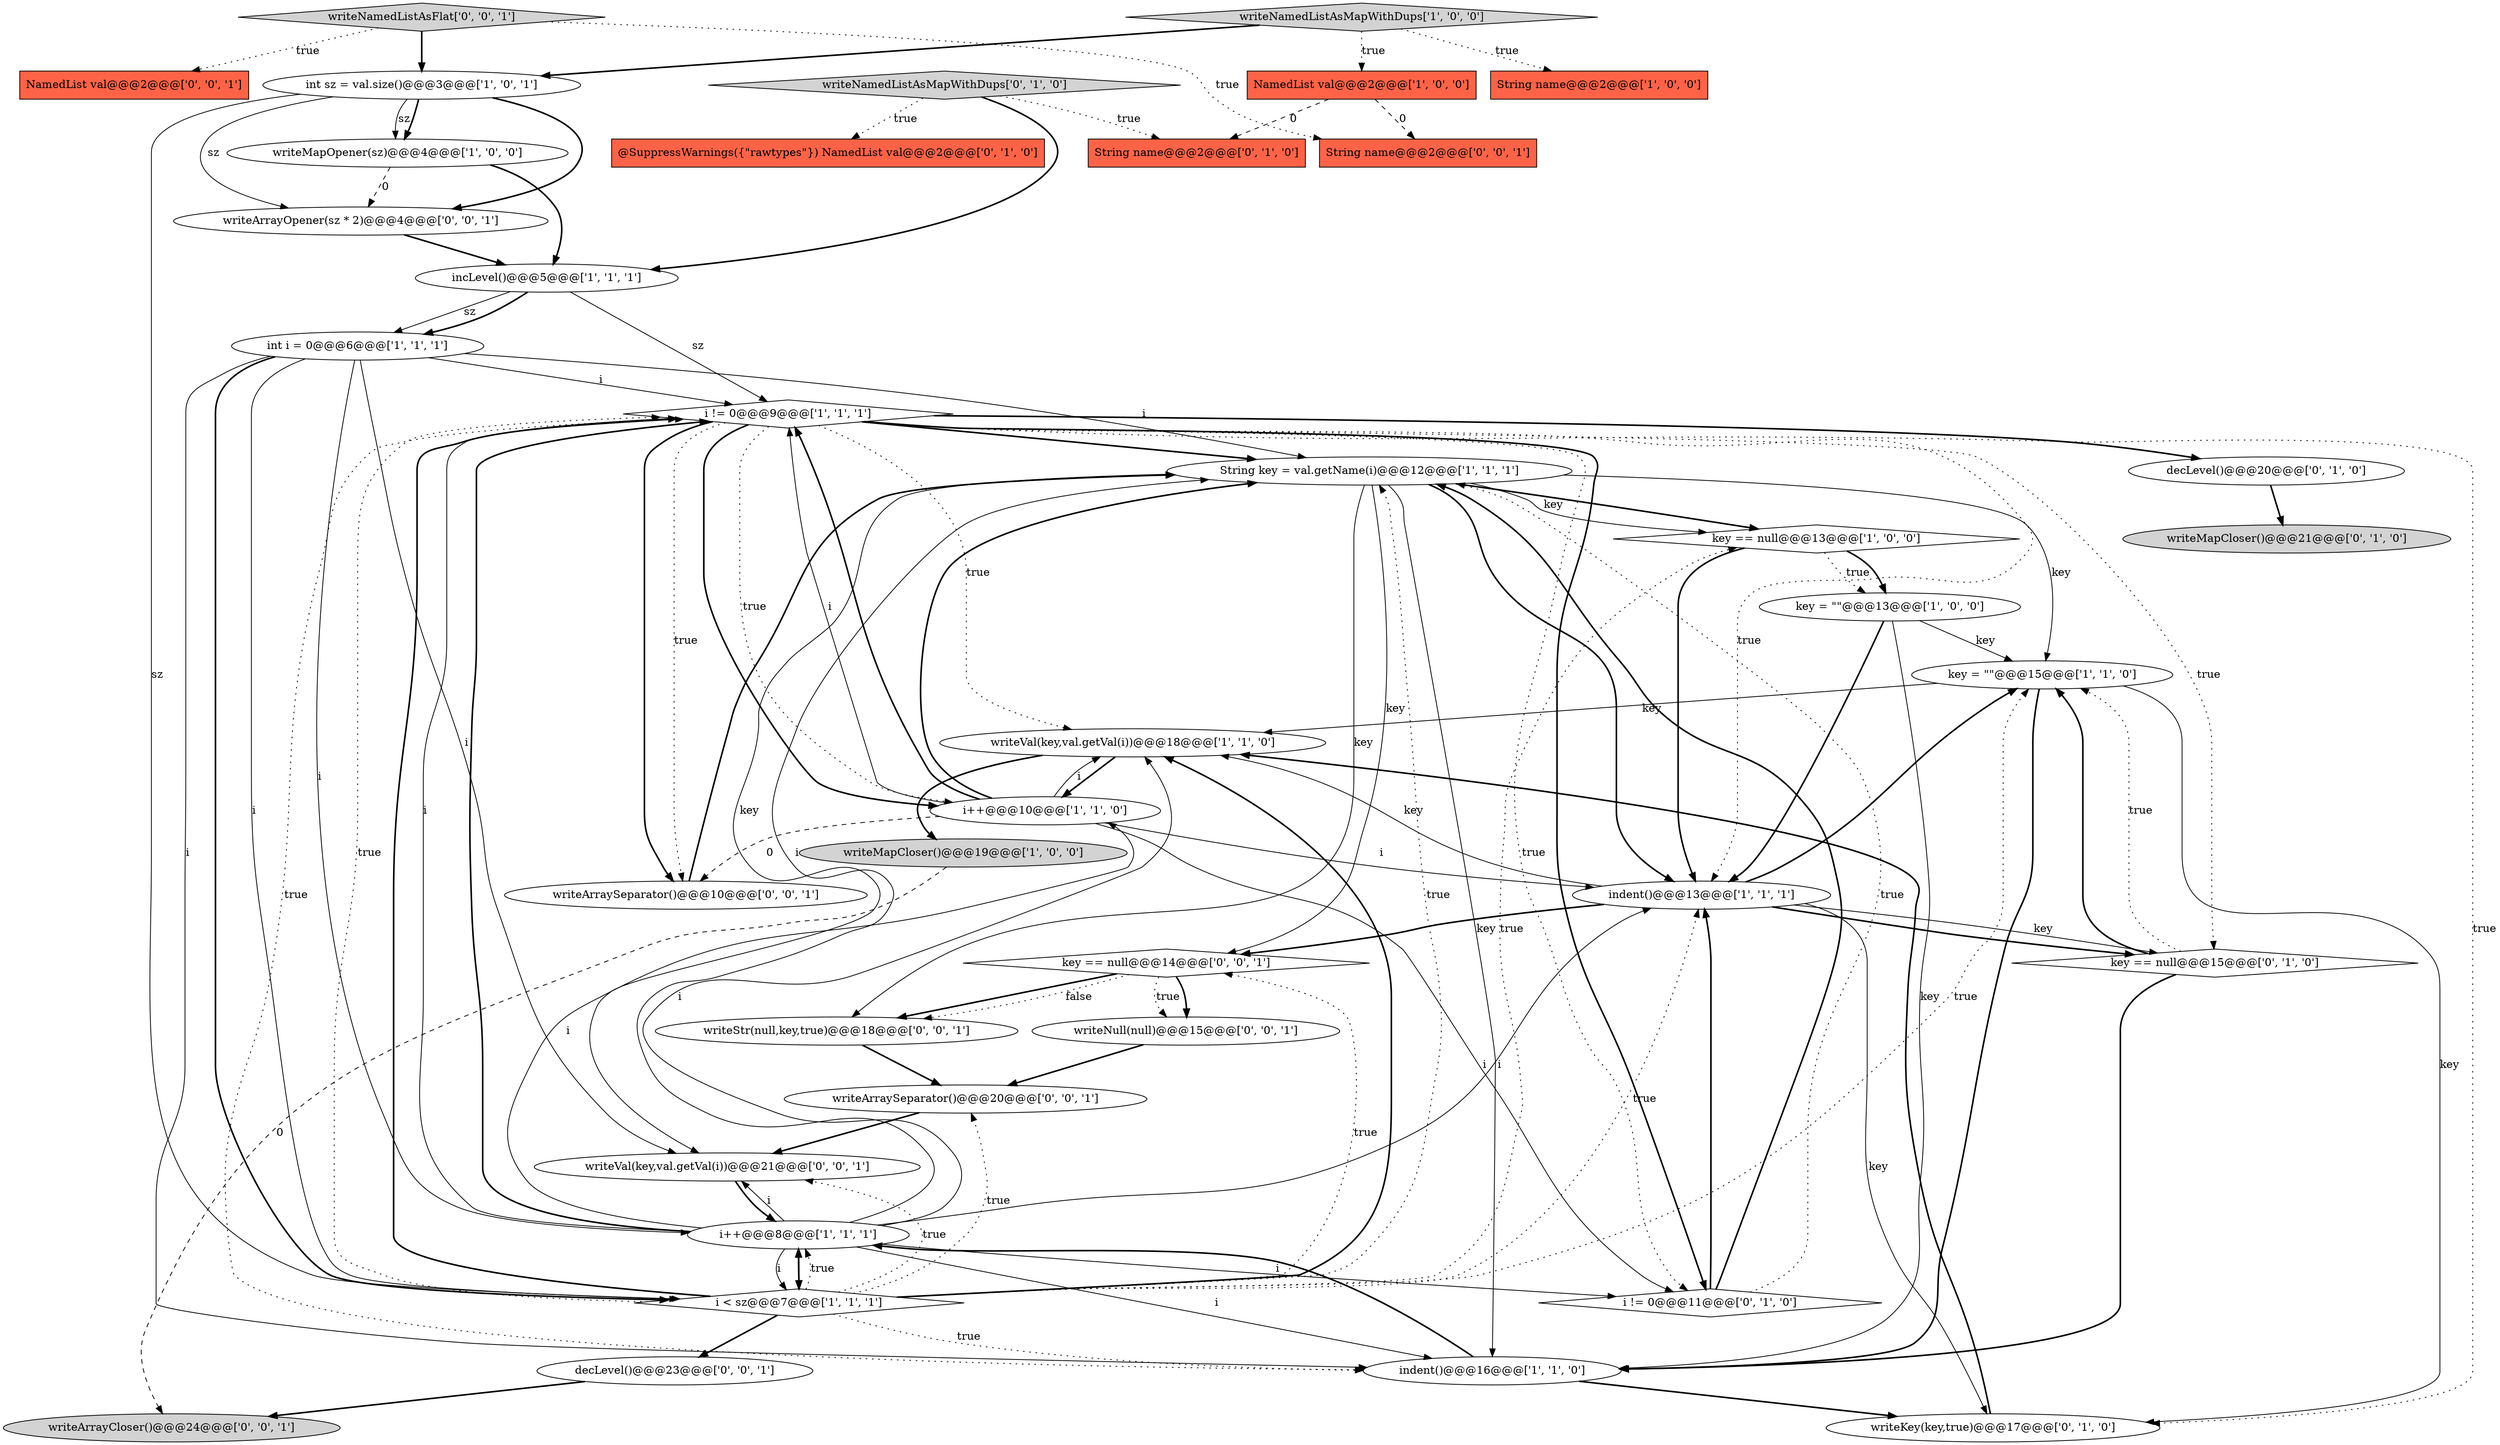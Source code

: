 digraph {
6 [style = filled, label = "i != 0@@@9@@@['1', '1', '1']", fillcolor = white, shape = diamond image = "AAA0AAABBB1BBB"];
38 [style = filled, label = "writeArraySeparator()@@@20@@@['0', '0', '1']", fillcolor = white, shape = ellipse image = "AAA0AAABBB3BBB"];
15 [style = filled, label = "int i = 0@@@6@@@['1', '1', '1']", fillcolor = white, shape = ellipse image = "AAA0AAABBB1BBB"];
10 [style = filled, label = "String key = val.getName(i)@@@12@@@['1', '1', '1']", fillcolor = white, shape = ellipse image = "AAA0AAABBB1BBB"];
11 [style = filled, label = "i++@@@8@@@['1', '1', '1']", fillcolor = white, shape = ellipse image = "AAA0AAABBB1BBB"];
1 [style = filled, label = "i < sz@@@7@@@['1', '1', '1']", fillcolor = white, shape = diamond image = "AAA0AAABBB1BBB"];
3 [style = filled, label = "key == null@@@13@@@['1', '0', '0']", fillcolor = white, shape = diamond image = "AAA0AAABBB1BBB"];
19 [style = filled, label = "i != 0@@@11@@@['0', '1', '0']", fillcolor = white, shape = diamond image = "AAA0AAABBB2BBB"];
37 [style = filled, label = "decLevel()@@@23@@@['0', '0', '1']", fillcolor = white, shape = ellipse image = "AAA0AAABBB3BBB"];
24 [style = filled, label = "String name@@@2@@@['0', '1', '0']", fillcolor = tomato, shape = box image = "AAA1AAABBB2BBB"];
16 [style = filled, label = "i++@@@10@@@['1', '1', '0']", fillcolor = white, shape = ellipse image = "AAA0AAABBB1BBB"];
14 [style = filled, label = "key = \"\"@@@13@@@['1', '0', '0']", fillcolor = white, shape = ellipse image = "AAA0AAABBB1BBB"];
4 [style = filled, label = "writeMapCloser()@@@19@@@['1', '0', '0']", fillcolor = lightgray, shape = ellipse image = "AAA0AAABBB1BBB"];
30 [style = filled, label = "key == null@@@14@@@['0', '0', '1']", fillcolor = white, shape = diamond image = "AAA0AAABBB3BBB"];
20 [style = filled, label = "@SuppressWarnings({\"rawtypes\"}) NamedList val@@@2@@@['0', '1', '0']", fillcolor = tomato, shape = box image = "AAA0AAABBB2BBB"];
22 [style = filled, label = "writeNamedListAsMapWithDups['0', '1', '0']", fillcolor = lightgray, shape = diamond image = "AAA0AAABBB2BBB"];
9 [style = filled, label = "incLevel()@@@5@@@['1', '1', '1']", fillcolor = white, shape = ellipse image = "AAA0AAABBB1BBB"];
35 [style = filled, label = "writeVal(key,val.getVal(i))@@@21@@@['0', '0', '1']", fillcolor = white, shape = ellipse image = "AAA0AAABBB3BBB"];
28 [style = filled, label = "writeStr(null,key,true)@@@18@@@['0', '0', '1']", fillcolor = white, shape = ellipse image = "AAA0AAABBB3BBB"];
7 [style = filled, label = "String name@@@2@@@['1', '0', '0']", fillcolor = tomato, shape = box image = "AAA0AAABBB1BBB"];
2 [style = filled, label = "writeVal(key,val.getVal(i))@@@18@@@['1', '1', '0']", fillcolor = white, shape = ellipse image = "AAA0AAABBB1BBB"];
17 [style = filled, label = "key = \"\"@@@15@@@['1', '1', '0']", fillcolor = white, shape = ellipse image = "AAA0AAABBB1BBB"];
34 [style = filled, label = "writeNamedListAsFlat['0', '0', '1']", fillcolor = lightgray, shape = diamond image = "AAA0AAABBB3BBB"];
21 [style = filled, label = "decLevel()@@@20@@@['0', '1', '0']", fillcolor = white, shape = ellipse image = "AAA0AAABBB2BBB"];
18 [style = filled, label = "writeNamedListAsMapWithDups['1', '0', '0']", fillcolor = lightgray, shape = diamond image = "AAA0AAABBB1BBB"];
33 [style = filled, label = "writeArrayOpener(sz * 2)@@@4@@@['0', '0', '1']", fillcolor = white, shape = ellipse image = "AAA0AAABBB3BBB"];
0 [style = filled, label = "int sz = val.size()@@@3@@@['1', '0', '1']", fillcolor = white, shape = ellipse image = "AAA0AAABBB1BBB"];
32 [style = filled, label = "writeArrayCloser()@@@24@@@['0', '0', '1']", fillcolor = lightgray, shape = ellipse image = "AAA0AAABBB3BBB"];
31 [style = filled, label = "NamedList val@@@2@@@['0', '0', '1']", fillcolor = tomato, shape = box image = "AAA0AAABBB3BBB"];
29 [style = filled, label = "writeNull(null)@@@15@@@['0', '0', '1']", fillcolor = white, shape = ellipse image = "AAA0AAABBB3BBB"];
23 [style = filled, label = "writeKey(key,true)@@@17@@@['0', '1', '0']", fillcolor = white, shape = ellipse image = "AAA0AAABBB2BBB"];
25 [style = filled, label = "writeMapCloser()@@@21@@@['0', '1', '0']", fillcolor = lightgray, shape = ellipse image = "AAA0AAABBB2BBB"];
12 [style = filled, label = "indent()@@@13@@@['1', '1', '1']", fillcolor = white, shape = ellipse image = "AAA0AAABBB1BBB"];
27 [style = filled, label = "writeArraySeparator()@@@10@@@['0', '0', '1']", fillcolor = white, shape = ellipse image = "AAA0AAABBB3BBB"];
26 [style = filled, label = "key == null@@@15@@@['0', '1', '0']", fillcolor = white, shape = diamond image = "AAA0AAABBB2BBB"];
36 [style = filled, label = "String name@@@2@@@['0', '0', '1']", fillcolor = tomato, shape = box image = "AAA0AAABBB3BBB"];
8 [style = filled, label = "NamedList val@@@2@@@['1', '0', '0']", fillcolor = tomato, shape = box image = "AAA1AAABBB1BBB"];
5 [style = filled, label = "writeMapOpener(sz)@@@4@@@['1', '0', '0']", fillcolor = white, shape = ellipse image = "AAA0AAABBB1BBB"];
13 [style = filled, label = "indent()@@@16@@@['1', '1', '0']", fillcolor = white, shape = ellipse image = "AAA0AAABBB1BBB"];
19->10 [style = dotted, label="true"];
16->6 [style = solid, label="i"];
5->9 [style = bold, label=""];
16->27 [style = dashed, label="0"];
28->38 [style = bold, label=""];
11->1 [style = solid, label="i"];
12->2 [style = solid, label="key"];
6->19 [style = dotted, label="true"];
30->29 [style = bold, label=""];
11->16 [style = solid, label="i"];
0->5 [style = solid, label="sz"];
1->3 [style = dotted, label="true"];
14->17 [style = solid, label="key"];
11->35 [style = solid, label="i"];
1->13 [style = dotted, label="true"];
6->26 [style = dotted, label="true"];
11->6 [style = solid, label="i"];
30->28 [style = bold, label=""];
10->12 [style = bold, label=""];
1->12 [style = dotted, label="true"];
37->32 [style = bold, label=""];
1->6 [style = dotted, label="true"];
9->15 [style = solid, label="sz"];
10->13 [style = solid, label="key"];
12->23 [style = solid, label="key"];
10->28 [style = solid, label="key"];
18->0 [style = bold, label=""];
15->10 [style = solid, label="i"];
2->16 [style = bold, label=""];
1->35 [style = dotted, label="true"];
0->33 [style = solid, label="sz"];
16->2 [style = solid, label="i"];
26->17 [style = bold, label=""];
19->12 [style = bold, label=""];
12->26 [style = solid, label="key"];
16->6 [style = bold, label=""];
6->13 [style = dotted, label="true"];
22->9 [style = bold, label=""];
18->8 [style = dotted, label="true"];
22->24 [style = dotted, label="true"];
21->25 [style = bold, label=""];
2->4 [style = bold, label=""];
13->11 [style = bold, label=""];
34->0 [style = bold, label=""];
26->13 [style = bold, label=""];
1->30 [style = dotted, label="true"];
15->6 [style = solid, label="i"];
1->11 [style = bold, label=""];
30->29 [style = dotted, label="true"];
16->19 [style = solid, label="i"];
34->31 [style = dotted, label="true"];
22->20 [style = dotted, label="true"];
11->12 [style = solid, label="i"];
30->28 [style = dotted, label="false"];
5->33 [style = dashed, label="0"];
29->38 [style = bold, label=""];
6->12 [style = dotted, label="true"];
38->35 [style = bold, label=""];
15->11 [style = solid, label="i"];
11->10 [style = solid, label="i"];
11->13 [style = solid, label="i"];
1->10 [style = dotted, label="true"];
18->7 [style = dotted, label="true"];
10->30 [style = solid, label="key"];
1->17 [style = dotted, label="true"];
6->21 [style = bold, label=""];
34->36 [style = dotted, label="true"];
12->17 [style = bold, label=""];
19->10 [style = bold, label=""];
3->12 [style = bold, label=""];
8->36 [style = dashed, label="0"];
10->3 [style = solid, label="key"];
15->35 [style = solid, label="i"];
3->14 [style = dotted, label="true"];
15->1 [style = solid, label="i"];
6->27 [style = bold, label=""];
1->6 [style = bold, label=""];
6->2 [style = dotted, label="true"];
17->23 [style = solid, label="key"];
0->1 [style = solid, label="sz"];
26->17 [style = dotted, label="true"];
11->19 [style = solid, label="i"];
6->10 [style = bold, label=""];
27->10 [style = bold, label=""];
11->2 [style = solid, label="i"];
1->2 [style = bold, label=""];
17->13 [style = bold, label=""];
23->2 [style = bold, label=""];
6->27 [style = dotted, label="true"];
14->13 [style = solid, label="key"];
1->38 [style = dotted, label="true"];
1->37 [style = bold, label=""];
0->5 [style = bold, label=""];
15->1 [style = bold, label=""];
17->2 [style = solid, label="key"];
11->1 [style = bold, label=""];
16->10 [style = bold, label=""];
11->6 [style = bold, label=""];
3->14 [style = bold, label=""];
1->11 [style = dotted, label="true"];
6->23 [style = dotted, label="true"];
15->13 [style = solid, label="i"];
10->3 [style = bold, label=""];
12->30 [style = bold, label=""];
6->19 [style = bold, label=""];
12->26 [style = bold, label=""];
8->24 [style = dashed, label="0"];
33->9 [style = bold, label=""];
10->35 [style = solid, label="key"];
4->32 [style = dashed, label="0"];
9->6 [style = solid, label="sz"];
0->33 [style = bold, label=""];
6->16 [style = bold, label=""];
9->15 [style = bold, label=""];
14->12 [style = bold, label=""];
13->23 [style = bold, label=""];
16->12 [style = solid, label="i"];
6->16 [style = dotted, label="true"];
10->17 [style = solid, label="key"];
35->11 [style = bold, label=""];
}
